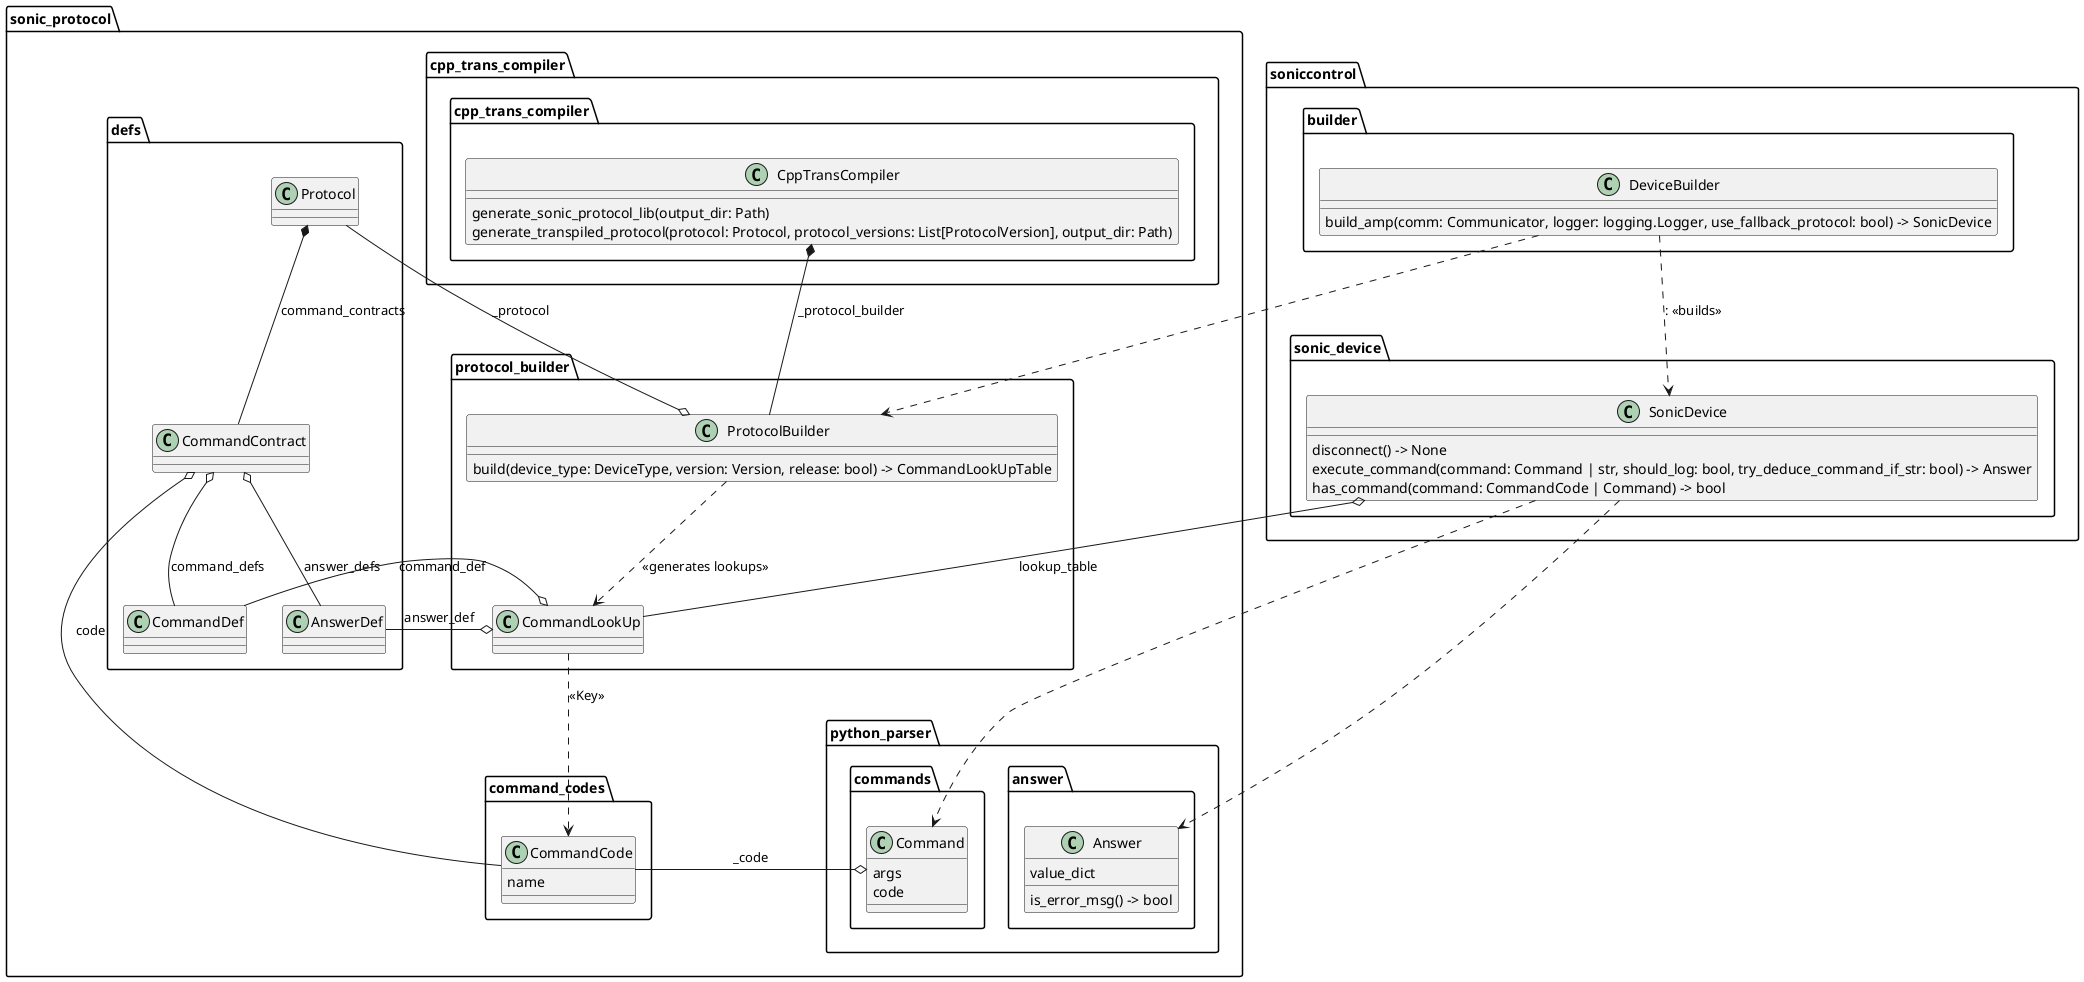 @startuml classes_sonic_protocol
set separator . 
top to bottom direction

class "Answer" as sonic_protocol.python_parser.answer.Answer {
  value_dict
  is_error_msg() -> bool
}

class "Command" as sonic_protocol.python_parser.commands.Command {
  args
  code
}
class "CommandCode" as sonic_protocol.command_codes.CommandCode {
  name
}
package sonic_protocol.defs {
    class AnswerDef {
    }
    class "CommandContract" {
    }
    class "CommandDef" {
    }

    class "Protocol" {
    }


    Protocol *-- CommandContract : command_contracts
    CommandContract o-- CommandDef : command_defs
    CommandContract o-- AnswerDef : answer_defs
    CommandContract o-- CommandCode : code
  
}

class "CommandLookUp" as sonic_protocol.protocol_builder.CommandLookUp {
}

class "CppTransCompiler" as sonic_protocol.cpp_trans_compiler.cpp_trans_compiler.CppTransCompiler {
  generate_sonic_protocol_lib(output_dir: Path)
  generate_transpiled_protocol(protocol: Protocol, protocol_versions: List[ProtocolVersion], output_dir: Path)
}

class "ProtocolBuilder" as sonic_protocol.protocol_builder.ProtocolBuilder {
  build(device_type: DeviceType, version: Version, release: bool) -> CommandLookUpTable
}

class "DeviceBuilder" as soniccontrol.builder.DeviceBuilder {
  build_amp(comm: Communicator, logger: logging.Logger, use_fallback_protocol: bool) -> SonicDevice
}

class "SonicDevice" as soniccontrol.sonic_device.SonicDevice {
  disconnect() -> None
  execute_command(command: Command | str, should_log: bool, try_deduce_command_if_str: bool) -> Answer
  has_command(command: CommandCode | Command) -> bool
}

sonic_protocol.protocol_builder.ProtocolBuilder -u-* sonic_protocol.cpp_trans_compiler.cpp_trans_compiler.CppTransCompiler : _protocol_builder
sonic_protocol.command_codes.CommandCode -r-o sonic_protocol.python_parser.commands.Command : _code
Protocol --o sonic_protocol.protocol_builder.ProtocolBuilder : _protocol
soniccontrol.sonic_device.SonicDevice ..> sonic_protocol.python_parser.answer.Answer
soniccontrol.sonic_device.SonicDevice ..> sonic_protocol.python_parser.commands.Command
soniccontrol.sonic_device.SonicDevice o-r- sonic_protocol.protocol_builder.CommandLookUp : lookup_table
soniccontrol.builder.DeviceBuilder ..> sonic_protocol.protocol_builder.ProtocolBuilder
soniccontrol.builder.DeviceBuilder .d.> soniccontrol.sonic_device.SonicDevice :: <<builds>>
sonic_protocol.protocol_builder.ProtocolBuilder ..> sonic_protocol.protocol_builder.CommandLookUp : <<generates lookups>>
sonic_protocol.protocol_builder.CommandLookUp ..> CommandCode: <<Key>>
sonic_protocol.protocol_builder.CommandLookUp o-l- CommandDef: command_def
sonic_protocol.protocol_builder.CommandLookUp o-l- AnswerDef: answer_def

@enduml
